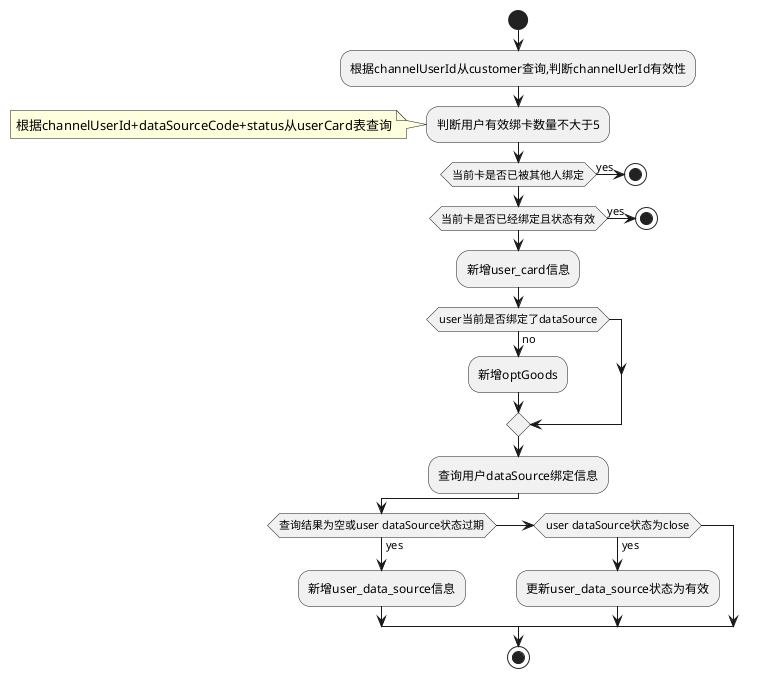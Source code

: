 @startuml

start
:根据channelUserId从customer查询,判断channelUerId有效性;

:判断用户有效绑卡数量不大于5;
note left: 根据channelUserId+dataSourceCode+status从userCard表查询

if(当前卡是否已被其他人绑定) then (yes)
    stop;
endIf

if(当前卡是否已经绑定且状态有效) then (yes)
    stop;
endIf

:新增user_card信息;

if(user当前是否绑定了dataSource) then (no)
    :新增optGoods;
endIf

:查询用户dataSource绑定信息;
if(查询结果为空或user dataSource状态过期) then (yes)
    :新增user_data_source信息;
elseif(user dataSource状态为close) then (yes)
    :更新user_data_source状态为有效;
endIf
stop
@enduml
